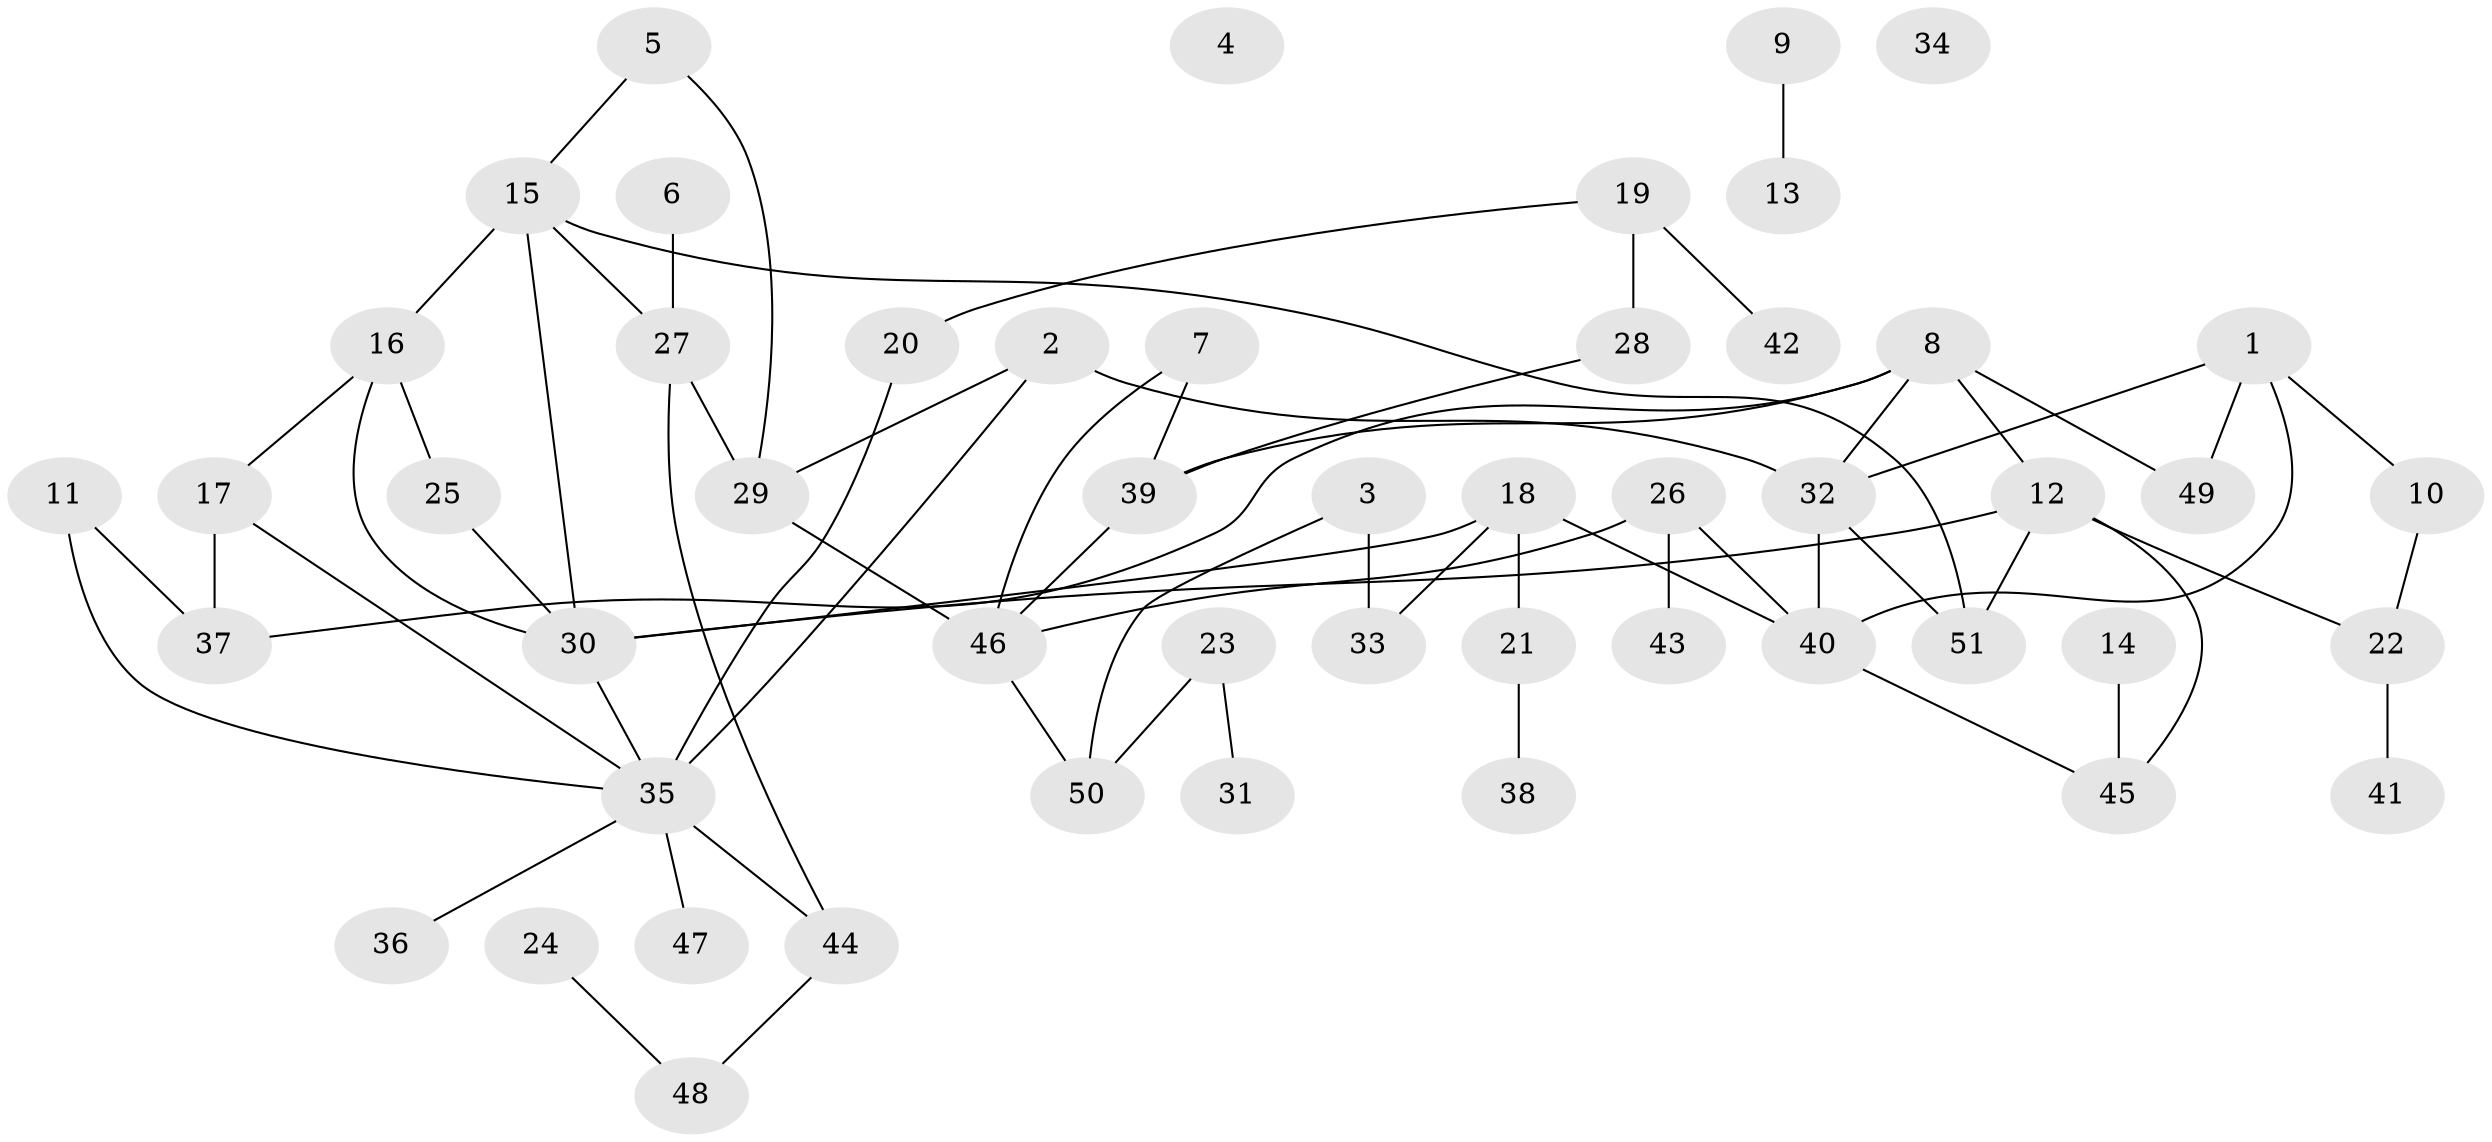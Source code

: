 // Generated by graph-tools (version 1.1) at 2025/13/03/09/25 04:13:14]
// undirected, 51 vertices, 68 edges
graph export_dot {
graph [start="1"]
  node [color=gray90,style=filled];
  1;
  2;
  3;
  4;
  5;
  6;
  7;
  8;
  9;
  10;
  11;
  12;
  13;
  14;
  15;
  16;
  17;
  18;
  19;
  20;
  21;
  22;
  23;
  24;
  25;
  26;
  27;
  28;
  29;
  30;
  31;
  32;
  33;
  34;
  35;
  36;
  37;
  38;
  39;
  40;
  41;
  42;
  43;
  44;
  45;
  46;
  47;
  48;
  49;
  50;
  51;
  1 -- 10;
  1 -- 32;
  1 -- 40;
  1 -- 49;
  2 -- 29;
  2 -- 32;
  2 -- 35;
  3 -- 33;
  3 -- 50;
  5 -- 15;
  5 -- 29;
  6 -- 27;
  7 -- 39;
  7 -- 46;
  8 -- 12;
  8 -- 32;
  8 -- 37;
  8 -- 39;
  8 -- 49;
  9 -- 13;
  10 -- 22;
  11 -- 35;
  11 -- 37;
  12 -- 22;
  12 -- 30;
  12 -- 45;
  12 -- 51;
  14 -- 45;
  15 -- 16;
  15 -- 27;
  15 -- 30;
  15 -- 51;
  16 -- 17;
  16 -- 25;
  16 -- 30;
  17 -- 35;
  17 -- 37;
  18 -- 21;
  18 -- 30;
  18 -- 33;
  18 -- 40;
  19 -- 20;
  19 -- 28;
  19 -- 42;
  20 -- 35;
  21 -- 38;
  22 -- 41;
  23 -- 31;
  23 -- 50;
  24 -- 48;
  25 -- 30;
  26 -- 40;
  26 -- 43;
  26 -- 46;
  27 -- 29;
  27 -- 44;
  28 -- 39;
  29 -- 46;
  30 -- 35;
  32 -- 40;
  32 -- 51;
  35 -- 36;
  35 -- 44;
  35 -- 47;
  39 -- 46;
  40 -- 45;
  44 -- 48;
  46 -- 50;
}
